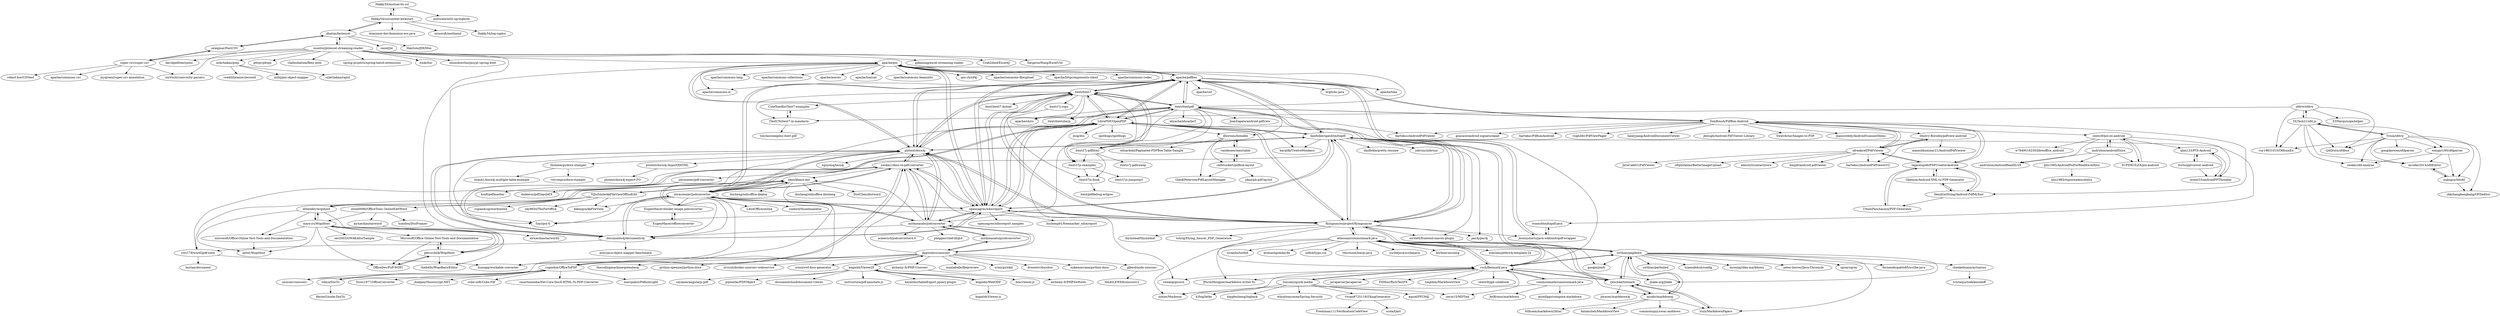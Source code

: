 digraph G {
"Hakky54/mutual-tls-ssl" -> "Hakky54/sslcontext-kickstart"
"Hakky54/mutual-tls-ssl" -> "joutwate/mtls-springboot"
"ethendev/wopihost" -> "marx-yu/WopiHost"
"ethendev/wopihost" -> "ekoz/kbase-doc"
"ethendev/wopihost" -> "netnr/WopiHost"
"ethendev/wopihost" -> "petrsvihlik/WopiHost"
"ethendev/wopihost" -> "microsoft/Office-Online-Test-Tools-and-Documentation"
"apache/pdfbox" -> "itext/itext7"
"apache/pdfbox" -> "itext/itextpdf"
"apache/pdfbox" -> "LibrePDF/OpenPDF"
"apache/pdfbox" -> "apache/poi"
"apache/pdfbox" -> "apache/tika" ["e"=1]
"apache/pdfbox" -> "danfickle/openhtmltopdf"
"apache/pdfbox" -> "plutext/docx4j"
"apache/pdfbox" -> "flyingsaucerproject/flyingsaucer"
"apache/pdfbox" -> "opensagres/xdocreport"
"apache/pdfbox" -> "apache/commons-io" ["e"=1]
"apache/pdfbox" -> "sbraconnier/jodconverter"
"apache/pdfbox" -> "bcgit/bc-java" ["e"=1]
"apache/pdfbox" -> "dhorions/boxable"
"apache/pdfbox" -> "apache/cxf" ["e"=1]
"apache/pdfbox" -> "TomRoush/PdfBox-Android"
"Dmitry-Borodin/pdfview-android" -> "afreakyelf/Pdf-Viewer"
"Dmitry-Borodin/pdfview-android" -> "barteksc/AndroidPdfViewerV2"
"Dmitry-Borodin/pdfview-android" -> "manishkummar21/AndroidPdfViewer"
"kogmbh/WebODF" -> "kogmbh/ViewerJS"
"kogmbh/WebODF" -> "kogmbh/Viewer.js"
"flyingsaucerproject/flyingsaucer" -> "danfickle/openhtmltopdf"
"flyingsaucerproject/flyingsaucer" -> "LibrePDF/OpenPDF"
"flyingsaucerproject/flyingsaucer" -> "plutext/docx4j"
"flyingsaucerproject/flyingsaucer" -> "opensagres/xdocreport"
"flyingsaucerproject/flyingsaucer" -> "itext/itextpdf"
"flyingsaucerproject/flyingsaucer" -> "apache/pdfbox"
"flyingsaucerproject/flyingsaucer" -> "sirthias/pegdown"
"flyingsaucerproject/flyingsaucer" -> "itext/itext7"
"flyingsaucerproject/flyingsaucer" -> "thymeleaf/thymeleaf" ["e"=1]
"flyingsaucerproject/flyingsaucer" -> "jhonnymertz/java-wkhtmltopdf-wrapper"
"flyingsaucerproject/flyingsaucer" -> "tuhrig/Flying_Saucer_PDF_Generation"
"flyingsaucerproject/flyingsaucer" -> "vsch/flexmark-java"
"flyingsaucerproject/flyingsaucer" -> "pac4j/pac4j" ["e"=1]
"flyingsaucerproject/flyingsaucer" -> "atlassian/commonmark-java"
"flyingsaucerproject/flyingsaucer" -> "eirslett/frontend-maven-plugin" ["e"=1]
"danfickle/openhtmltopdf" -> "flyingsaucerproject/flyingsaucer"
"danfickle/openhtmltopdf" -> "LibrePDF/OpenPDF"
"danfickle/openhtmltopdf" -> "vsch/flexmark-java"
"danfickle/openhtmltopdf" -> "apache/pdfbox"
"danfickle/openhtmltopdf" -> "jhonnymertz/java-wkhtmltopdf-wrapper"
"danfickle/openhtmltopdf" -> "plutext/docx4j"
"danfickle/openhtmltopdf" -> "opensagres/xdocreport"
"danfickle/openhtmltopdf" -> "danfickle/pretty-resume"
"danfickle/openhtmltopdf" -> "haraldk/TwelveMonkeys" ["e"=1]
"danfickle/openhtmltopdf" -> "itext/i7j-pdfhtml"
"danfickle/openhtmltopdf" -> "pac4j/pac4j" ["e"=1]
"danfickle/openhtmltopdf" -> "documents4j/documents4j"
"danfickle/openhtmltopdf" -> "eirslett/frontend-maven-plugin" ["e"=1]
"danfickle/openhtmltopdf" -> "jobrunr/jobrunr" ["e"=1]
"danfickle/openhtmltopdf" -> "wooio/htmltopdf-java"
"atlassian/commonmark-java" -> "vsch/flexmark-java"
"atlassian/commonmark-java" -> "sirthias/pegdown"
"atlassian/commonmark-java" -> "rjeschke/txtmark"
"atlassian/commonmark-java" -> "tscanlin/tocbot" ["e"=1]
"atlassian/commonmark-java" -> "noties/Markwon" ["e"=1]
"atlassian/commonmark-java" -> "JFormDesigner/markdown-writer-fx" ["e"=1]
"atlassian/commonmark-java" -> "atomashpolskiy/bt" ["e"=1]
"atlassian/commonmark-java" -> "sofish/typo.css" ["e"=1]
"atlassian/commonmark-java" -> "google/jimfs" ["e"=1]
"atlassian/commonmark-java" -> "vdurmont/emoji-java" ["e"=1]
"atlassian/commonmark-java" -> "scribejava/scribejava" ["e"=1]
"atlassian/commonmark-java" -> "korhner/asciimg" ["e"=1]
"atlassian/commonmark-java" -> "myabc/markdownj"
"atlassian/commonmark-java" -> "flyingsaucerproject/flyingsaucer"
"atlassian/commonmark-java" -> "subchen/jetbrick-template-2x" ["e"=1]
"sbraconnier/jodconverter" -> "mirkonasato/jodconverter"
"sbraconnier/jodconverter" -> "documents4j/documents4j"
"sbraconnier/jodconverter" -> "yeokm1/docs-to-pdf-converter"
"sbraconnier/jodconverter" -> "opensagres/xdocreport"
"sbraconnier/jodconverter" -> "ekoz/kbase-doc"
"sbraconnier/jodconverter" -> "kekingcn/kkFileView" ["e"=1]
"sbraconnier/jodconverter" -> "plutext/docx4j"
"sbraconnier/jodconverter" -> "LibreOffice/online" ["e"=1]
"sbraconnier/jodconverter" -> "Sayi/poi-tl" ["e"=1]
"sbraconnier/jodconverter" -> "liumapp/workable-converter"
"sbraconnier/jodconverter" -> "apache/pdfbox"
"sbraconnier/jodconverter" -> "unoconv/unoconv" ["e"=1]
"sbraconnier/jodconverter" -> "LibrePDF/OpenPDF"
"sbraconnier/jodconverter" -> "coobird/thumbnailator" ["e"=1]
"sbraconnier/jodconverter" -> "EugenMayer/docker-image-jodconverter"
"dagwieers/unoconv" -> "mirkonasato/pyodconverter"
"dagwieers/unoconv" -> "mirkonasato/jodconverter"
"dagwieers/unoconv" -> "alchemy-fr/PHP-Unoconv"
"dagwieers/unoconv" -> "gfloyd/node-unoconv"
"dagwieers/unoconv" -> "maxlabelle/filepreview"
"dagwieers/unoconv" -> "kogmbh/ViewerJS"
"dagwieers/unoconv" -> "xrmx/pylokit"
"dagwieers/unoconv" -> "dveselov/docsbox"
"dagwieers/unoconv" -> "cognidox/OfficeToPDF"
"dagwieers/unoconv" -> "mikemaccana/python-docx" ["e"=1]
"dagwieers/unoconv" -> "yeokm1/docs-to-pdf-converter"
"dagwieers/unoconv" -> "thecodingmachine/gotenberg" ["e"=1]
"dagwieers/unoconv" -> "python-openxml/python-docx" ["e"=1]
"dagwieers/unoconv" -> "zrrrzzt/docker-unoconv-webservice" ["e"=1]
"dagwieers/unoconv" -> "yoozi/swf-docs-generator" ["e"=1]
"dhorions/boxable" -> "vandeseer/easytable"
"dhorions/boxable" -> "eduardohl/Paginated-PDFBox-Table-Sample"
"dhorions/boxable" -> "GlenKPeterson/PdfLayoutManager"
"dhorions/boxable" -> "ralfstuckert/pdfbox-layout"
"TomRoush/PdfBox-Android" -> "tejpratap46/PDFCreatorAndroid"
"TomRoush/PdfBox-Android" -> "barteksc/PdfiumAndroid" ["e"=1]
"TomRoush/PdfBox-Android" -> "afreakyelf/Pdf-Viewer"
"TomRoush/PdfBox-Android" -> "barteksc/AndroidPdfViewer" ["e"=1]
"TomRoush/PdfBox-Android" -> "voghDev/PdfViewPager" ["e"=1]
"TomRoush/PdfBox-Android" -> "Dmitry-Borodin/pdfview-android"
"TomRoush/PdfBox-Android" -> "HendrixString/Android-PdfMyXml"
"TomRoush/PdfBox-Android" -> "itext/itextpdf"
"TomRoush/PdfBox-Android" -> "hanlyjiang/AndroidDocumentViewer" ["e"=1]
"TomRoush/PdfBox-Android" -> "jblough/Android-Pdf-Viewer-Library" ["e"=1]
"TomRoush/PdfBox-Android" -> "Swati4star/Images-to-PDF" ["e"=1]
"TomRoush/PdfBox-Android" -> "jhansireddy/AndroidScannerDemo" ["e"=1]
"TomRoush/PdfBox-Android" -> "centic9/poi-on-android"
"TomRoush/PdfBox-Android" -> "gcacace/android-signaturepad" ["e"=1]
"TomRoush/PdfBox-Android" -> "apache/pdfbox"
"vsch/flexmark-java" -> "atlassian/commonmark-java"
"vsch/flexmark-java" -> "sirthias/pegdown"
"vsch/flexmark-java" -> "commonmark/commonmark-java"
"vsch/flexmark-java" -> "danfickle/openhtmltopdf"
"vsch/flexmark-java" -> "rjeschke/txtmark"
"vsch/flexmark-java" -> "noties/Markwon" ["e"=1]
"vsch/flexmark-java" -> "JFormDesigner/markdown-writer-fx" ["e"=1]
"vsch/flexmark-java" -> "liuyueyi/quick-media"
"vsch/flexmark-java" -> "tiagohm/MarkdownView" ["e"=1]
"vsch/flexmark-java" -> "centic9/jgit-cookbook" ["e"=1]
"vsch/flexmark-java" -> "cevin15/MDTool"
"vsch/flexmark-java" -> "javaparser/javaparser" ["e"=1]
"vsch/flexmark-java" -> "remkop/picocli" ["e"=1]
"vsch/flexmark-java" -> "jbake-org/jbake" ["e"=1]
"vsch/flexmark-java" -> "FXMisc/RichTextFX" ["e"=1]
"LibrePDF/OpenPDF" -> "flyingsaucerproject/flyingsaucer"
"LibrePDF/OpenPDF" -> "apache/pdfbox"
"LibrePDF/OpenPDF" -> "danfickle/openhtmltopdf"
"LibrePDF/OpenPDF" -> "itext/itext7"
"LibrePDF/OpenPDF" -> "opensagres/xdocreport"
"LibrePDF/OpenPDF" -> "sbraconnier/jodconverter"
"LibrePDF/OpenPDF" -> "plutext/docx4j"
"LibrePDF/OpenPDF" -> "documents4j/documents4j"
"LibrePDF/OpenPDF" -> "remkop/picocli" ["e"=1]
"LibrePDF/OpenPDF" -> "dhorions/boxable"
"LibrePDF/OpenPDF" -> "esig/dss" ["e"=1]
"LibrePDF/OpenPDF" -> "vsch/flexmark-java"
"LibrePDF/OpenPDF" -> "itext/itextpdf"
"LibrePDF/OpenPDF" -> "haraldk/TwelveMonkeys" ["e"=1]
"LibrePDF/OpenPDF" -> "spotbugs/spotbugs" ["e"=1]
"plutext/docx4j" -> "opensagres/xdocreport"
"plutext/docx4j" -> "apache/poi"
"plutext/docx4j" -> "plutext/docx4j-ImportXHTML"
"plutext/docx4j" -> "Sayi/poi-tl" ["e"=1]
"plutext/docx4j" -> "flyingsaucerproject/flyingsaucer"
"plutext/docx4j" -> "yeokm1/docs-to-pdf-converter"
"plutext/docx4j" -> "sbraconnier/jodconverter"
"plutext/docx4j" -> "documents4j/documents4j"
"plutext/docx4j" -> "apache/pdfbox"
"plutext/docx4j" -> "danfickle/openhtmltopdf"
"plutext/docx4j" -> "thombergs/docx-stamper"
"plutext/docx4j" -> "itext/itext7"
"plutext/docx4j" -> "LibrePDF/OpenPDF"
"plutext/docx4j" -> "mirkonasato/jodconverter"
"plutext/docx4j" -> "nguyenq/tess4j" ["e"=1]
"itext/itext7" -> "itext/itextpdf"
"itext/itext7" -> "apache/pdfbox"
"itext/itext7" -> "itext/i7j-pdfhtml"
"itext/itext7" -> "itext/itext7-dotnet" ["e"=1]
"itext/itext7" -> "LibrePDF/OpenPDF"
"itext/itext7" -> "iTextCN/itext7-in-mandarin"
"itext/itext7" -> "itext/itextsharp" ["e"=1]
"itext/itext7" -> "flyingsaucerproject/flyingsaucer"
"itext/itext7" -> "opensagres/xdocreport"
"itext/itext7" -> "apache/poi"
"itext/itext7" -> "itext/i7j-rups"
"itext/itext7" -> "plutext/docx4j"
"itext/itext7" -> "itext/i7js-examples"
"itext/itext7" -> "CuteXiaoKe/iText7-examples"
"itext/itext7" -> "apache/shiro" ["e"=1]
"qhm123/POI-Android" -> "orient33/androidPPTXreader"
"qhm123/POI-Android" -> "itsrts/pptviewer-android"
"sirthias/pegdown" -> "rjeschke/txtmark"
"sirthias/pegdown" -> "sirthias/parboiled" ["e"=1]
"sirthias/pegdown" -> "vsch/flexmark-java"
"sirthias/pegdown" -> "myabc/markdownj"
"sirthias/pegdown" -> "atlassian/commonmark-java"
"sirthias/pegdown" -> "lruiz/MarkdownPapers"
"sirthias/pegdown" -> "jbake-org/jbake" ["e"=1]
"sirthias/pegdown" -> "chenkelmann/actuarius"
"sirthias/pegdown" -> "google/jimfs" ["e"=1]
"sirthias/pegdown" -> "typesafehub/config" ["e"=1]
"sirthias/pegdown" -> "flyingsaucerproject/flyingsaucer"
"sirthias/pegdown" -> "nicoulaj/idea-markdown" ["e"=1]
"sirthias/pegdown" -> "peter-lawrey/Java-Chronicle" ["e"=1]
"sirthias/pegdown" -> "spray/spray" ["e"=1]
"sirthias/pegdown" -> "fernandezpablo85/scribe-java" ["e"=1]
"marx-yu/WopiHost" -> "petrsvihlik/WopiHost"
"marx-yu/WopiHost" -> "thebitllc/WopiBasicEditor"
"marx-yu/WopiHost" -> "ethendev/wopihost"
"marx-yu/WopiHost" -> "OfficeDev/PnP-WOPI"
"marx-yu/WopiHost" -> "oec2003/OWAEditorSample"
"marx-yu/WopiHost" -> "Microsoft/Office-Online-Test-Tools-and-Documentation"
"marx-yu/WopiHost" -> "microsoft/Office-Online-Test-Tools-and-Documentation"
"marx-yu/WopiHost" -> "netnr/WopiHost"
"petrsvihlik/WopiHost" -> "marx-yu/WopiHost"
"petrsvihlik/WopiHost" -> "thebitllc/WopiBasicEditor"
"petrsvihlik/WopiHost" -> "OfficeDev/PnP-WOPI"
"petrsvihlik/WopiHost" -> "Microsoft/Office-Online-Test-Tools-and-Documentation"
"apache/poi" -> "apache/pdfbox"
"apache/poi" -> "apache/commons-lang" ["e"=1]
"apache/poi" -> "apache/commons-io" ["e"=1]
"apache/poi" -> "plutext/docx4j"
"apache/poi" -> "apache/commons-collections" ["e"=1]
"apache/poi" -> "apache/maven" ["e"=1]
"apache/poi" -> "apache/tomcat" ["e"=1]
"apache/poi" -> "apache/commons-beanutils" ["e"=1]
"apache/poi" -> "qos-ch/slf4j" ["e"=1]
"apache/poi" -> "apache/commons-fileupload" ["e"=1]
"apache/poi" -> "Sayi/poi-tl" ["e"=1]
"apache/poi" -> "opensagres/xdocreport"
"apache/poi" -> "apache/httpcomponents-client" ["e"=1]
"apache/poi" -> "apache/commons-codec" ["e"=1]
"apache/poi" -> "apache/tika" ["e"=1]
"osiegmar/FastCSV" -> "dhatim/fastexcel"
"osiegmar/FastCSV" -> "super-csv/super-csv"
"centic9/poi-on-android" -> "SUPERCILEX/poi-android"
"centic9/poi-on-android" -> "andruhon/android5xlsx"
"centic9/poi-on-android" -> "qhm123/POI-Android"
"centic9/poi-on-android" -> "andruhon/AndroidReadXLSX"
"centic9/poi-on-android" -> "orient33/androidPPTXreader"
"centic9/poi-on-android" -> "w7849516230/libreoffice_android"
"myabc/markdownj" -> "rjeschke/txtmark"
"myabc/markdownj" -> "sirthias/pegdown"
"myabc/markdownj" -> "Nilhcem/markdown2html"
"myabc/markdownj" -> "lruiz/MarkdownPapers"
"myabc/markdownj" -> "falnatsheh/MarkdownView" ["e"=1]
"myabc/markdownj" -> "commonsguy/cwac-anddown" ["e"=1]
"chenkelmann/actuarius" -> "tristanjuricek/knockoff"
"rjeschke/txtmark" -> "sirthias/pegdown"
"rjeschke/txtmark" -> "lruiz/MarkdownPapers"
"rjeschke/txtmark" -> "myabc/markdownj"
"rjeschke/txtmark" -> "jdcasey/markdown4j"
"rjeschke/txtmark" -> "atlassian/commonmark-java"
"rjeschke/txtmark" -> "vsch/flexmark-java"
"liuyueyi/quick-media" -> "vsch/flexmark-java"
"liuyueyi/quick-media" -> "cevin15/MDTool"
"liuyueyi/quick-media" -> "b3log/latke" ["e"=1]
"liuyueyi/quick-media" -> "longfeizheng/logback" ["e"=1]
"liuyueyi/quick-media" -> "vivian8725118/ZXingGenerator"
"liuyueyi/quick-media" -> "whyalwaysmea/Spring-Security" ["e"=1]
"liuyueyi/quick-media" -> "eguid/FFCH4J" ["e"=1]
"DLTech21/ofd.js" -> "Trisia/ofdrw"
"DLTech21/ofd.js" -> "ofdrw/ofdrw"
"DLTech21/ofd.js" -> "QAQtutu/ofdbox"
"DLTech21/ofd.js" -> "wangyi160/ofdparser"
"DLTech21/ofd.js" -> "mcoder2014/ofdEditor"
"DLTech21/ofd.js" -> "roy19831015/OfdiumEx"
"DLTech21/ofd.js" -> "cooker/ofd-analyze"
"yws179/word2pdf-tools" -> "leorian/document"
"yws179/word2pdf-tools" -> "liumapp/workable-converter"
"ekoz/kbase-doc" -> "YiJiuSmile/kkFileViewOfficeEdit"
"ekoz/kbase-doc" -> "ethendev/wopihost"
"ekoz/kbase-doc" -> "liumapp/workable-converter"
"ekoz/kbase-doc" -> "ibisheng/onlyoffice-deploy"
"ekoz/kbase-doc" -> "sbraconnier/jodconverter"
"ekoz/kbase-doc" -> "ibisheng/onlyoffice-ibisheng" ["e"=1]
"ekoz/kbase-doc" -> "DistChen/distword"
"ekoz/kbase-doc" -> "yws179/word2pdf-tools"
"monitorjbl/excel-streaming-reader" -> "dhatim/fastexcel"
"monitorjbl/excel-streaming-reader" -> "pjfanning/excel-streaming-reader"
"monitorjbl/excel-streaming-reader" -> "apache/poi"
"monitorjbl/excel-streaming-reader" -> "Crab2died/Excel4J" ["e"=1]
"monitorjbl/excel-streaming-reader" -> "SargerasWang/ExcelUtil" ["e"=1]
"monitorjbl/excel-streaming-reader" -> "davidpelfree/sjxlsx"
"monitorjbl/excel-streaming-reader" -> "ozlerhakan/poiji"
"monitorjbl/excel-streaming-reader" -> "uniVocity/univocity-parsers" ["e"=1]
"monitorjbl/excel-streaming-reader" -> "p6spy/p6spy" ["e"=1]
"monitorjbl/excel-streaming-reader" -> "super-csv/super-csv"
"monitorjbl/excel-streaming-reader" -> "vladmihalcea/flexy-pool" ["e"=1]
"monitorjbl/excel-streaming-reader" -> "spring-projects/spring-batch-extensions" ["e"=1]
"monitorjbl/excel-streaming-reader" -> "itnik/itoc"
"monitorjbl/excel-streaming-reader" -> "documents4j/documents4j"
"monitorjbl/excel-streaming-reader" -> "ulisesbocchio/jasypt-spring-boot" ["e"=1]
"Trisia/ofdrw" -> "DLTech21/ofd.js"
"Trisia/ofdrw" -> "wangyi160/ofdparser"
"Trisia/ofdrw" -> "QAQtutu/ofdbox"
"Trisia/ofdrw" -> "mcoder2014/ofdEditor"
"Trisia/ofdrw" -> "gongdaowen/ofdparser"
"Trisia/ofdrw" -> "cooker/ofd-analyze"
"Trisia/ofdrw" -> "uukuguy/libofd"
"Trisia/ofdrw" -> "zkkzhangkangkang/OFDeditor"
"Trisia/ofdrw" -> "roy19831015/OfdiumEx"
"itext/itextpdf" -> "itext/itext7"
"itext/itextpdf" -> "apache/pdfbox"
"itext/itextpdf" -> "TomRoush/PdfBox-Android"
"itext/itextpdf" -> "flyingsaucerproject/flyingsaucer"
"itext/itextpdf" -> "opensagres/xdocreport"
"itext/itextpdf" -> "itext/i7j-pdfhtml"
"itext/itextpdf" -> "itext/itextsharp" ["e"=1]
"itext/itextpdf" -> "barteksc/AndroidPdfViewer" ["e"=1]
"itext/itextpdf" -> "JoanZapata/android-pdfview" ["e"=1]
"itext/itextpdf" -> "apache/poi"
"itext/itextpdf" -> "LibrePDF/OpenPDF"
"itext/itextpdf" -> "itext/i7js-examples"
"itext/itextpdf" -> "apache/shiro" ["e"=1]
"itext/itextpdf" -> "ehcache/ehcache3" ["e"=1]
"itext/itextpdf" -> "mirkonasato/jodconverter"
"cognidox/OfficeToPDF" -> "tobya/DocTo"
"cognidox/OfficeToPDF" -> "smartinmedia/Net-Core-DocX-HTML-To-PDF-Converter" ["e"=1]
"cognidox/OfficeToPDF" -> "unoconv/unoconv" ["e"=1]
"cognidox/OfficeToPDF" -> "yeokm1/docs-to-pdf-converter"
"cognidox/OfficeToPDF" -> "marcpabst/PdfiumLight" ["e"=1]
"cognidox/OfficeToPDF" -> "Sicos1977/OfficeConverter"
"cognidox/OfficeToPDF" -> "jhabjan/Ghostscript.NET" ["e"=1]
"cognidox/OfficeToPDF" -> "cube-soft/Cube.Pdf" ["e"=1]
"vivian8725118/ZXingGenerator" -> "Freshman111/VerificationCodeView" ["e"=1]
"vivian8725118/ZXingGenerator" -> "scola/Qart" ["e"=1]
"iTextCN/itext7-in-mandarin" -> "CuteXiaoKe/iText7-examples"
"iTextCN/itext7-in-mandarin" -> "tzxylao/onegeno-itext-pdf"
"YiJiuSmile/kkFileViewOfficeEdit" -> "ekoz/kbase-doc"
"YiJiuSmile/kkFileViewOfficeEdit" -> "kekingcn/kkFileView" ["e"=1]
"YiJiuSmile/kkFileViewOfficeEdit" -> "stone0090/OfficeTools.OnlineEditWord"
"YiJiuSmile/kkFileViewOfficeEdit" -> "cupandcup/wordonline"
"YiJiuSmile/kkFileViewOfficeEdit" -> "sky8650/TbsForOffice"
"YiJiuSmile/kkFileViewOfficeEdit" -> "ethendev/wopihost"
"jmrozanec/pdf-converter" -> "dodeeric/pdf2epubEX" ["e"=1]
"jmrozanec/pdf-converter" -> "hsoft/pdfmasher"
"alchemy-fr/PHP-Unoconv" -> "alchemy-fr/PHPSwftools"
"Gkemon/Android-XML-to-PDF-Generator" -> "tejpratap46/PDFCreatorAndroid"
"Gkemon/Android-XML-to-PDF-Generator" -> "HendrixString/Android-PdfMyXml"
"yeokm1/docs-to-pdf-converter" -> "opensagres/xdocreport"
"yeokm1/docs-to-pdf-converter" -> "documents4j/documents4j"
"yeokm1/docs-to-pdf-converter" -> "sbraconnier/jodconverter"
"yeokm1/docs-to-pdf-converter" -> "mirkonasato/jodconverter"
"yeokm1/docs-to-pdf-converter" -> "plutext/docx4j"
"yeokm1/docs-to-pdf-converter" -> "cognidox/OfficeToPDF"
"yeokm1/docs-to-pdf-converter" -> "jmrozanec/pdf-converter"
"yeokm1/docs-to-pdf-converter" -> "yws179/word2pdf-tools"
"yeokm1/docs-to-pdf-converter" -> "ekoz/kbase-doc"
"yeokm1/docs-to-pdf-converter" -> "flyingsaucerproject/flyingsaucer"
"ofdrw/ofdrw" -> "DLTech21/ofd.js"
"ofdrw/ofdrw" -> "roy19831015/OfdiumEx"
"ofdrw/ofdrw" -> "QAQtutu/ofdbox"
"ofdrw/ofdrw" -> "iTextCN/itext7-in-mandarin"
"ofdrw/ofdrw" -> "ZZMarquis/gmhelper" ["e"=1]
"andruhon/android5xlsx" -> "andruhon/AndroidReadXLSX"
"andruhon/android5xlsx" -> "centic9/poi-on-android"
"andruhon/android5xlsx" -> "ljliu1985/AndroidPoiForReadExcelXlsx"
"andruhon/android5xlsx" -> "SUPERCILEX/poi-android"
"opensagres/xdocreport" -> "yeokm1/docs-to-pdf-converter"
"opensagres/xdocreport" -> "plutext/docx4j"
"opensagres/xdocreport" -> "opensagres/xdocreport.samples"
"opensagres/xdocreport" -> "documents4j/documents4j"
"opensagres/xdocreport" -> "Sayi/poi-tl" ["e"=1]
"opensagres/xdocreport" -> "sbraconnier/jodconverter"
"opensagres/xdocreport" -> "apache/poi"
"opensagres/xdocreport" -> "LibrePDF/OpenPDF"
"opensagres/xdocreport" -> "flyingsaucerproject/flyingsaucer"
"opensagres/xdocreport" -> "danfickle/openhtmltopdf"
"opensagres/xdocreport" -> "mirkonasato/jodconverter"
"opensagres/xdocreport" -> "itext/itextpdf"
"opensagres/xdocreport" -> "apache/pdfbox"
"opensagres/xdocreport" -> "itext/itext7"
"opensagres/xdocreport" -> "hucheng91/freemarker_xdoxreport"
"wooio/htmltopdf-java" -> "jhonnymertz/java-wkhtmltopdf-wrapper"
"itext/i7js-examples" -> "itext/i7js-book"
"itext/i7js-examples" -> "itext/i7js-jumpstart"
"microsoft/Office-Online-Test-Tools-and-Documentation" -> "netnr/WopiHost"
"ozlerhakan/poiji" -> "millij/poi-object-mapper"
"ozlerhakan/poiji" -> "ozlerhakan/rapid"
"ozlerhakan/poiji" -> "creditdatamw/zerocell"
"documents4j/documents4j" -> "sbraconnier/jodconverter"
"documents4j/documents4j" -> "opensagres/xdocreport"
"documents4j/documents4j" -> "yeokm1/docs-to-pdf-converter"
"documents4j/documents4j" -> "yws179/word2pdf-tools"
"documents4j/documents4j" -> "arey/java-object-mapper-benchmark" ["e"=1]
"documents4j/documents4j" -> "plutext/docx4j"
"commonmark/commonmark-java" -> "vsch/flexmark-java"
"commonmark/commonmark-java" -> "JetBrains/markdown" ["e"=1]
"commonmark/commonmark-java" -> "noties/Markwon" ["e"=1]
"commonmark/commonmark-java" -> "jeziellago/compose-markdown" ["e"=1]
"kogmbh/ViewerJS" -> "kogmbh/WebODF"
"kogmbh/ViewerJS" -> "box/viewer.js" ["e"=1]
"kogmbh/ViewerJS" -> "sayanee/angularjs-pdf" ["e"=1]
"kogmbh/ViewerJS" -> "pipwerks/PDFObject" ["e"=1]
"kogmbh/ViewerJS" -> "documentcloud/document-viewer" ["e"=1]
"kogmbh/ViewerJS" -> "dagwieers/unoconv"
"kogmbh/ViewerJS" -> "instructure/pdf-annotate.js" ["e"=1]
"kogmbh/ViewerJS" -> "kayalshri/tableExport.jquery.plugin" ["e"=1]
"super-csv/super-csv" -> "apache/commons-csv" ["e"=1]
"super-csv/super-csv" -> "uniVocity/univocity-parsers" ["e"=1]
"super-csv/super-csv" -> "mygreen/super-csv-annotation"
"super-csv/super-csv" -> "robert-bor/CSVeed"
"super-csv/super-csv" -> "osiegmar/FastCSV"
"HendrixString/Android-PdfMyXml" -> "Gkemon/Android-XML-to-PDF-Generator"
"HendrixString/Android-PdfMyXml" -> "UttamPanchasara/PDF-Generator"
"HendrixString/Android-PdfMyXml" -> "tejpratap46/PDFCreatorAndroid"
"OfficeDev/PnP-WOPI" -> "petrsvihlik/WopiHost"
"stone0090/OfficeTools.OnlineEditWord" -> "marx-yu/WopiHost"
"stone0090/OfficeTools.OnlineEditWord" -> "airxiechao/oarword"
"stone0090/OfficeTools.OnlineEditWord" -> "hueidou/DsoFramer"
"plutext/docx4j-ImportXHTML" -> "plutext/docx4j-export-FO"
"mirkonasato/jodconverter" -> "sbraconnier/jodconverter"
"mirkonasato/jodconverter" -> "mirkonasato/pyodconverter"
"mirkonasato/jodconverter" -> "yeokm1/docs-to-pdf-converter"
"mirkonasato/jodconverter" -> "dagwieers/unoconv"
"mirkonasato/jodconverter" -> "acmersch/jodconverter4.0"
"mirkonasato/jodconverter" -> "phlipper/chef-libqt4" ["e"=1]
"mirkonasato/jodconverter" -> "opensagres/xdocreport"
"mirkonasato/jodconverter" -> "ekoz/kbase-doc"
"mirkonasato/jodconverter" -> "plutext/docx4j"
"mirkonasato/jodconverter" -> "documents4j/documents4j"
"tobya/DocTo" -> "cognidox/OfficeToPDF"
"tobya/DocTo" -> "KerimG/node-DocTo"
"mirkonasato/pyodconverter" -> "mirkonasato/jodconverter"
"mirkonasato/pyodconverter" -> "dagwieers/unoconv"
"itext/i7j-pdfhtml" -> "itext/i7js-examples"
"itext/i7j-pdfhtml" -> "itext/i7j-pdfsweep"
"itext/i7j-pdfhtml" -> "itext/i7js-book"
"itext/i7j-pdfhtml" -> "itext/itext7"
"mcoder2014/ofdEditor" -> "uukuguy/libofd"
"uukuguy/libofd" -> "mcoder2014/ofdEditor"
"uukuguy/libofd" -> "zkkzhangkangkang/OFDeditor"
"ralfstuckert/pdfbox-layout" -> "vandeseer/easytable"
"ralfstuckert/pdfbox-layout" -> "phax/ph-pdf-layout"
"ralfstuckert/pdfbox-layout" -> "GlenKPeterson/PdfLayoutManager"
"itsrts/pptviewer-android" -> "qhm123/POI-Android"
"itsrts/pptviewer-android" -> "orient33/androidPPTXreader"
"wangyi160/ofdparser" -> "mcoder2014/ofdEditor"
"wangyi160/ofdparser" -> "uukuguy/libofd"
"wangyi160/ofdparser" -> "cooker/ofd-analyze"
"tejpratap46/PDFCreatorAndroid" -> "Gkemon/Android-XML-to-PDF-Generator"
"tejpratap46/PDFCreatorAndroid" -> "UttamPanchasara/PDF-Generator"
"tejpratap46/PDFCreatorAndroid" -> "HendrixString/Android-PdfMyXml"
"tejpratap46/PDFCreatorAndroid" -> "afreakyelf/Pdf-Viewer"
"tejpratap46/PDFCreatorAndroid" -> "TomRoush/PdfBox-Android"
"afreakyelf/Pdf-Viewer" -> "Dmitry-Borodin/pdfview-android"
"afreakyelf/Pdf-Viewer" -> "danjdt/android-pdfviewer"
"afreakyelf/Pdf-Viewer" -> "tejpratap46/PDFCreatorAndroid"
"afreakyelf/Pdf-Viewer" -> "JavaCafe01/PdfViewer" ["e"=1]
"afreakyelf/Pdf-Viewer" -> "barteksc/AndroidPdfViewerV2"
"afreakyelf/Pdf-Viewer" -> "rifqimfahmi/BetterImageUpload"
"afreakyelf/Pdf-Viewer" -> "TomRoush/PdfBox-Android"
"afreakyelf/Pdf-Viewer" -> "alexstyl/contactstore" ["e"=1]
"jhonnymertz/java-wkhtmltopdf-wrapper" -> "wooio/htmltopdf-java"
"jhonnymertz/java-wkhtmltopdf-wrapper" -> "danfickle/openhtmltopdf"
"thombergs/docx-stamper" -> "verronpro/docx-stamper"
"thombergs/docx-stamper" -> "iwan41/docx4j-multiple-table-example"
"lruiz/MarkdownPapers" -> "rjeschke/txtmark"
"Hakky54/sslcontext-kickstart" -> "Hakky54/mutual-tls-ssl"
"Hakky54/sslcontext-kickstart" -> "dominion-dev/dominion-ecs-java" ["e"=1]
"Hakky54/sslcontext-kickstart" -> "mizosoft/methanol"
"Hakky54/sslcontext-kickstart" -> "dhatim/fastexcel"
"Hakky54/sslcontext-kickstart" -> "Hakky54/log-captor" ["e"=1]
"dhatim/fastexcel" -> "monitorjbl/excel-streaming-reader"
"dhatim/fastexcel" -> "Hakky54/sslcontext-kickstart"
"dhatim/fastexcel" -> "osiegmar/FastCSV"
"dhatim/fastexcel" -> "casid/jte" ["e"=1]
"dhatim/fastexcel" -> "HanSolo/JDKMon" ["e"=1]
"airxiechao/oarword" -> "airxiechao/oarword2"
"vandeseer/easytable" -> "dhorions/boxable"
"vandeseer/easytable" -> "ralfstuckert/pdfbox-layout"
"CuteXiaoKe/iText7-examples" -> "iTextCN/itext7-in-mandarin"
"orient33/androidPPTXreader" -> "qhm123/POI-Android"
"UttamPanchasara/PDF-Generator" -> "tejpratap46/PDFCreatorAndroid"
"itext/i7j-rups" -> "itext/i7js-book"
"SUPERCILEX/poi-android" -> "centic9/poi-on-android"
"EugenMayer/docker-image-jodconverter" -> "EugenMayer/officeconverter"
"Microsoft/Office-Online-Test-Tools-and-Documentation" -> "OfficeDev/PnP-WOPI"
"Microsoft/Office-Online-Test-Tools-and-Documentation" -> "petrsvihlik/WopiHost"
"EugenMayer/officeconverter" -> "EugenMayer/docker-image-jodconverter"
"gfloyd/node-unoconv" -> "HAASLEWER/unoconv2"
"ljliu1985/AndroidPoiForReadExcelXlsx" -> "ljliu1985/rxpoireadexcelxlsx"
"itext/i7js-book" -> "itext/pdfdebug-eclipse"
"Hakky54/mutual-tls-ssl" ["l"="11.299,20.439"]
"Hakky54/sslcontext-kickstart" ["l"="11.265,20.416"]
"joutwate/mtls-springboot" ["l"="11.327,20.451"]
"ethendev/wopihost" ["l"="10.871,20.213"]
"marx-yu/WopiHost" ["l"="10.844,20.176"]
"ekoz/kbase-doc" ["l"="10.924,20.276"]
"netnr/WopiHost" ["l"="10.857,20.193"]
"petrsvihlik/WopiHost" ["l"="10.824,20.171"]
"microsoft/Office-Online-Test-Tools-and-Documentation" ["l"="10.84,20.201"]
"apache/pdfbox" ["l"="10.96,20.425"]
"itext/itext7" ["l"="10.904,20.408"]
"itext/itextpdf" ["l"="10.968,20.446"]
"LibrePDF/OpenPDF" ["l"="10.929,20.424"]
"apache/poi" ["l"="11,20.405"]
"apache/tika" ["l"="11.098,23.588"]
"danfickle/openhtmltopdf" ["l"="10.911,20.449"]
"plutext/docx4j" ["l"="10.935,20.385"]
"flyingsaucerproject/flyingsaucer" ["l"="10.931,20.464"]
"opensagres/xdocreport" ["l"="10.956,20.396"]
"apache/commons-io" ["l"="9.349,21.823"]
"sbraconnier/jodconverter" ["l"="10.951,20.358"]
"bcgit/bc-java" ["l"="45.127,-24.495"]
"dhorions/boxable" ["l"="10.834,20.446"]
"apache/cxf" ["l"="9.409,21.646"]
"TomRoush/PdfBox-Android" ["l"="11.038,20.499"]
"Dmitry-Borodin/pdfview-android" ["l"="11.047,20.554"]
"afreakyelf/Pdf-Viewer" ["l"="11.069,20.538"]
"barteksc/AndroidPdfViewerV2" ["l"="11.066,20.571"]
"manishkummar21/AndroidPdfViewer" ["l"="11.042,20.585"]
"kogmbh/WebODF" ["l"="11.093,20.149"]
"kogmbh/ViewerJS" ["l"="11.067,20.19"]
"kogmbh/Viewer.js" ["l"="11.113,20.115"]
"sirthias/pegdown" ["l"="10.863,20.539"]
"thymeleaf/thymeleaf" ["l"="9.447,21.465"]
"jhonnymertz/java-wkhtmltopdf-wrapper" ["l"="10.895,20.481"]
"tuhrig/Flying_Saucer_PDF_Generation" ["l"="10.959,20.499"]
"vsch/flexmark-java" ["l"="10.919,20.54"]
"pac4j/pac4j" ["l"="9.4,21.332"]
"atlassian/commonmark-java" ["l"="10.889,20.526"]
"eirslett/frontend-maven-plugin" ["l"="9.36,21.359"]
"danfickle/pretty-resume" ["l"="10.869,20.46"]
"haraldk/TwelveMonkeys" ["l"="6.96,19.587"]
"itext/i7j-pdfhtml" ["l"="10.881,20.422"]
"documents4j/documents4j" ["l"="10.978,20.371"]
"jobrunr/jobrunr" ["l"="9.075,21.183"]
"wooio/htmltopdf-java" ["l"="10.869,20.481"]
"rjeschke/txtmark" ["l"="10.876,20.565"]
"tscanlin/tocbot" ["l"="15.249,-8.616"]
"noties/Markwon" ["l"="48.153,-3.177"]
"JFormDesigner/markdown-writer-fx" ["l"="6.984,19.911"]
"atomashpolskiy/bt" ["l"="-36.054,-22.586"]
"sofish/typo.css" ["l"="15.087,-8.599"]
"google/jimfs" ["l"="9.039,21.456"]
"vdurmont/emoji-java" ["l"="9.703,21.393"]
"scribejava/scribejava" ["l"="9.39,21.378"]
"korhner/asciimg" ["l"="6.719,19.474"]
"myabc/markdownj" ["l"="10.851,20.579"]
"subchen/jetbrick-template-2x" ["l"="5.233,19.959"]
"mirkonasato/jodconverter" ["l"="10.98,20.336"]
"yeokm1/docs-to-pdf-converter" ["l"="10.96,20.337"]
"kekingcn/kkFileView" ["l"="6.895,17.899"]
"LibreOffice/online" ["l"="-13.658,27.147"]
"Sayi/poi-tl" ["l"="9.996,21.422"]
"liumapp/workable-converter" ["l"="10.929,20.308"]
"unoconv/unoconv" ["l"="-13.205,2.316"]
"coobird/thumbnailator" ["l"="9.808,21.398"]
"EugenMayer/docker-image-jodconverter" ["l"="11.014,20.355"]
"dagwieers/unoconv" ["l"="11.018,20.255"]
"mirkonasato/pyodconverter" ["l"="10.998,20.288"]
"alchemy-fr/PHP-Unoconv" ["l"="11.023,20.206"]
"gfloyd/node-unoconv" ["l"="10.998,20.203"]
"maxlabelle/filepreview" ["l"="11.066,20.242"]
"xrmx/pylokit" ["l"="11,20.229"]
"dveselov/docsbox" ["l"="11.042,20.225"]
"cognidox/OfficeToPDF" ["l"="11.031,20.302"]
"mikemaccana/python-docx" ["l"="24.776,3.809"]
"thecodingmachine/gotenberg" ["l"="-13.177,2.138"]
"python-openxml/python-docx" ["l"="24.631,3.925"]
"zrrrzzt/docker-unoconv-webservice" ["l"="-13.209,2.429"]
"yoozi/swf-docs-generator" ["l"="-26.449,-43.379"]
"vandeseer/easytable" ["l"="10.794,20.45"]
"eduardohl/Paginated-PDFBox-Table-Sample" ["l"="10.802,20.429"]
"GlenKPeterson/PdfLayoutManager" ["l"="10.802,20.47"]
"ralfstuckert/pdfbox-layout" ["l"="10.778,20.465"]
"tejpratap46/PDFCreatorAndroid" ["l"="11.082,20.513"]
"barteksc/PdfiumAndroid" ["l"="24.107,16.496"]
"barteksc/AndroidPdfViewer" ["l"="48.651,1.033"]
"voghDev/PdfViewPager" ["l"="48.643,1.234"]
"HendrixString/Android-PdfMyXml" ["l"="11.091,20.494"]
"hanlyjiang/AndroidDocumentViewer" ["l"="48.612,1.678"]
"jblough/Android-Pdf-Viewer-Library" ["l"="53.136,0.67"]
"Swati4star/Images-to-PDF" ["l"="7.747,9.095"]
"jhansireddy/AndroidScannerDemo" ["l"="24.675,-30.86"]
"centic9/poi-on-android" ["l"="11.133,20.609"]
"gcacace/android-signaturepad" ["l"="48.521,0.992"]
"commonmark/commonmark-java" ["l"="10.955,20.571"]
"liuyueyi/quick-media" ["l"="10.919,20.615"]
"tiagohm/MarkdownView" ["l"="-47.33,1.459"]
"centic9/jgit-cookbook" ["l"="9.218,21.428"]
"cevin15/MDTool" ["l"="10.924,20.589"]
"javaparser/javaparser" ["l"="9.361,21.531"]
"remkop/picocli" ["l"="9.125,21.358"]
"jbake-org/jbake" ["l"="6.506,20.669"]
"FXMisc/RichTextFX" ["l"="6.982,19.843"]
"esig/dss" ["l"="16.474,-8.483"]
"spotbugs/spotbugs" ["l"="9.142,21.556"]
"plutext/docx4j-ImportXHTML" ["l"="10.888,20.339"]
"thombergs/docx-stamper" ["l"="10.859,20.351"]
"nguyenq/tess4j" ["l"="29.283,34.394"]
"itext/itext7-dotnet" ["l"="25.82,17.824"]
"iTextCN/itext7-in-mandarin" ["l"="10.788,20.383"]
"itext/itextsharp" ["l"="25.787,17.923"]
"itext/i7j-rups" ["l"="10.855,20.39"]
"itext/i7js-examples" ["l"="10.885,20.437"]
"CuteXiaoKe/iText7-examples" ["l"="10.822,20.388"]
"apache/shiro" ["l"="9.713,21.458"]
"qhm123/POI-Android" ["l"="11.148,20.657"]
"orient33/androidPPTXreader" ["l"="11.133,20.649"]
"itsrts/pptviewer-android" ["l"="11.145,20.678"]
"sirthias/parboiled" ["l"="9.755,24.661"]
"lruiz/MarkdownPapers" ["l"="10.837,20.563"]
"chenkelmann/actuarius" ["l"="10.798,20.568"]
"typesafehub/config" ["l"="9.825,24.699"]
"nicoulaj/idea-markdown" ["l"="47.686,-3.848"]
"peter-lawrey/Java-Chronicle" ["l"="9.01,21.576"]
"spray/spray" ["l"="9.805,24.647"]
"fernandezpablo85/scribe-java" ["l"="48.125,0.209"]
"thebitllc/WopiBasicEditor" ["l"="10.808,20.184"]
"OfficeDev/PnP-WOPI" ["l"="10.824,20.15"]
"oec2003/OWAEditorSample" ["l"="10.846,20.151"]
"Microsoft/Office-Online-Test-Tools-and-Documentation" ["l"="10.805,20.156"]
"apache/commons-lang" ["l"="9.39,21.777"]
"apache/commons-collections" ["l"="9.37,21.827"]
"apache/maven" ["l"="9.439,21.699"]
"apache/tomcat" ["l"="9.539,21.622"]
"apache/commons-beanutils" ["l"="9.358,21.846"]
"qos-ch/slf4j" ["l"="9.409,21.67"]
"apache/commons-fileupload" ["l"="9.352,21.859"]
"apache/httpcomponents-client" ["l"="9.356,21.776"]
"apache/commons-codec" ["l"="9.341,21.848"]
"osiegmar/FastCSV" ["l"="11.236,20.38"]
"dhatim/fastexcel" ["l"="11.209,20.397"]
"super-csv/super-csv" ["l"="11.218,20.353"]
"SUPERCILEX/poi-android" ["l"="11.158,20.601"]
"andruhon/android5xlsx" ["l"="11.173,20.621"]
"andruhon/AndroidReadXLSX" ["l"="11.153,20.633"]
"w7849516230/libreoffice_android" ["l"="11.113,20.631"]
"Nilhcem/markdown2html" ["l"="10.828,20.614"]
"falnatsheh/MarkdownView" ["l"="-47.321,1.409"]
"commonsguy/cwac-anddown" ["l"="-47.269,1.306"]
"tristanjuricek/knockoff" ["l"="10.765,20.588"]
"jdcasey/markdown4j" ["l"="10.872,20.599"]
"b3log/latke" ["l"="15.784,5"]
"longfeizheng/logback" ["l"="8.413,19.136"]
"vivian8725118/ZXingGenerator" ["l"="10.916,20.672"]
"whyalwaysmea/Spring-Security" ["l"="8.441,19.134"]
"eguid/FFCH4J" ["l"="7.063,19.474"]
"DLTech21/ofd.js" ["l"="10.624,20.363"]
"Trisia/ofdrw" ["l"="10.602,20.356"]
"ofdrw/ofdrw" ["l"="10.673,20.366"]
"QAQtutu/ofdbox" ["l"="10.64,20.348"]
"wangyi160/ofdparser" ["l"="10.586,20.358"]
"mcoder2014/ofdEditor" ["l"="10.595,20.376"]
"roy19831015/OfdiumEx" ["l"="10.64,20.372"]
"cooker/ofd-analyze" ["l"="10.603,20.339"]
"yws179/word2pdf-tools" ["l"="10.954,20.304"]
"leorian/document" ["l"="10.959,20.273"]
"YiJiuSmile/kkFileViewOfficeEdit" ["l"="10.907,20.21"]
"ibisheng/onlyoffice-deploy" ["l"="10.925,20.245"]
"ibisheng/onlyoffice-ibisheng" ["l"="8.846,17.134"]
"DistChen/distword" ["l"="10.903,20.257"]
"monitorjbl/excel-streaming-reader" ["l"="11.137,20.372"]
"pjfanning/excel-streaming-reader" ["l"="11.168,20.377"]
"Crab2died/Excel4J" ["l"="15.824,-36.158"]
"SargerasWang/ExcelUtil" ["l"="15.807,-36.141"]
"davidpelfree/sjxlsx" ["l"="11.152,20.347"]
"ozlerhakan/poiji" ["l"="11.19,20.307"]
"uniVocity/univocity-parsers" ["l"="9.021,21.333"]
"p6spy/p6spy" ["l"="9.382,21.298"]
"vladmihalcea/flexy-pool" ["l"="9.083,21.261"]
"spring-projects/spring-batch-extensions" ["l"="9.53,20.836"]
"itnik/itoc" ["l"="11.148,20.397"]
"ulisesbocchio/jasypt-spring-boot" ["l"="9.655,21.348"]
"gongdaowen/ofdparser" ["l"="10.578,20.333"]
"uukuguy/libofd" ["l"="10.576,20.373"]
"zkkzhangkangkang/OFDeditor" ["l"="10.572,20.357"]
"JoanZapata/android-pdfview" ["l"="48.391,0.83"]
"ehcache/ehcache3" ["l"="9.471,21.582"]
"tobya/DocTo" ["l"="11.071,20.288"]
"smartinmedia/Net-Core-DocX-HTML-To-PDF-Converter" ["l"="25.994,17.74"]
"marcpabst/PdfiumLight" ["l"="24.223,16.569"]
"Sicos1977/OfficeConverter" ["l"="11.065,20.314"]
"jhabjan/Ghostscript.NET" ["l"="24.25,16.545"]
"cube-soft/Cube.Pdf" ["l"="24.223,16.533"]
"Freshman111/VerificationCodeView" ["l"="52.056,-2.759"]
"scola/Qart" ["l"="52.212,-3.027"]
"tzxylao/onegeno-itext-pdf" ["l"="10.757,20.373"]
"stone0090/OfficeTools.OnlineEditWord" ["l"="10.879,20.147"]
"cupandcup/wordonline" ["l"="10.903,20.186"]
"sky8650/TbsForOffice" ["l"="10.923,20.171"]
"jmrozanec/pdf-converter" ["l"="10.893,20.296"]
"dodeeric/pdf2epubEX" ["l"="27.356,-27.47"]
"hsoft/pdfmasher" ["l"="10.855,20.276"]
"alchemy-fr/PHPSwftools" ["l"="11.023,20.18"]
"Gkemon/Android-XML-to-PDF-Generator" ["l"="11.107,20.516"]
"ZZMarquis/gmhelper" ["l"="45.087,-24.539"]
"ljliu1985/AndroidPoiForReadExcelXlsx" ["l"="11.204,20.635"]
"opensagres/xdocreport.samples" ["l"="10.907,20.368"]
"hucheng91/freemarker_xdoxreport" ["l"="10.92,20.353"]
"itext/i7js-book" ["l"="10.859,20.413"]
"itext/i7js-jumpstart" ["l"="10.857,20.44"]
"millij/poi-object-mapper" ["l"="11.218,20.301"]
"ozlerhakan/rapid" ["l"="11.224,20.277"]
"creditdatamw/zerocell" ["l"="11.193,20.277"]
"arey/java-object-mapper-benchmark" ["l"="9.528,21.016"]
"JetBrains/markdown" ["l"="48.069,-3.592"]
"jeziellago/compose-markdown" ["l"="48.428,-3.556"]
"box/viewer.js" ["l"="20.502,-28.981"]
"sayanee/angularjs-pdf" ["l"="30.94,-31.544"]
"pipwerks/PDFObject" ["l"="14.739,-8.604"]
"documentcloud/document-viewer" ["l"="10.585,-34.891"]
"instructure/pdf-annotate.js" ["l"="10.903,-34.954"]
"kayalshri/tableExport.jquery.plugin" ["l"="25.096,4.46"]
"apache/commons-csv" ["l"="9.35,21.887"]
"mygreen/super-csv-annotation" ["l"="11.237,20.332"]
"robert-bor/CSVeed" ["l"="11.26,20.341"]
"UttamPanchasara/PDF-Generator" ["l"="11.115,20.499"]
"airxiechao/oarword" ["l"="10.871,20.106"]
"hueidou/DsoFramer" ["l"="10.891,20.124"]
"plutext/docx4j-export-FO" ["l"="10.86,20.318"]
"acmersch/jodconverter4.0" ["l"="11.011,20.327"]
"phlipper/chef-libqt4" ["l"="24.851,3.751"]
"KerimG/node-DocTo" ["l"="11.095,20.279"]
"itext/i7j-pdfsweep" ["l"="10.842,20.42"]
"phax/ph-pdf-layout" ["l"="10.747,20.472"]
"danjdt/android-pdfviewer" ["l"="11.106,20.553"]
"JavaCafe01/PdfViewer" ["l"="-28.384,-22.022"]
"rifqimfahmi/BetterImageUpload" ["l"="11.09,20.566"]
"alexstyl/contactstore" ["l"="48.375,-3.413"]
"verronpro/docx-stamper" ["l"="10.841,20.334"]
"iwan41/docx4j-multiple-table-example" ["l"="10.828,20.341"]
"dominion-dev/dominion-ecs-java" ["l"="-12.398,41.642"]
"mizosoft/methanol" ["l"="11.305,20.401"]
"Hakky54/log-captor" ["l"="8.897,21.115"]
"casid/jte" ["l"="8.168,20.589"]
"HanSolo/JDKMon" ["l"="8.93,21.089"]
"airxiechao/oarword2" ["l"="10.867,20.081"]
"EugenMayer/officeconverter" ["l"="11.039,20.355"]
"HAASLEWER/unoconv2" ["l"="10.992,20.176"]
"ljliu1985/rxpoireadexcelxlsx" ["l"="11.222,20.645"]
"itext/pdfdebug-eclipse" ["l"="10.836,20.406"]
}